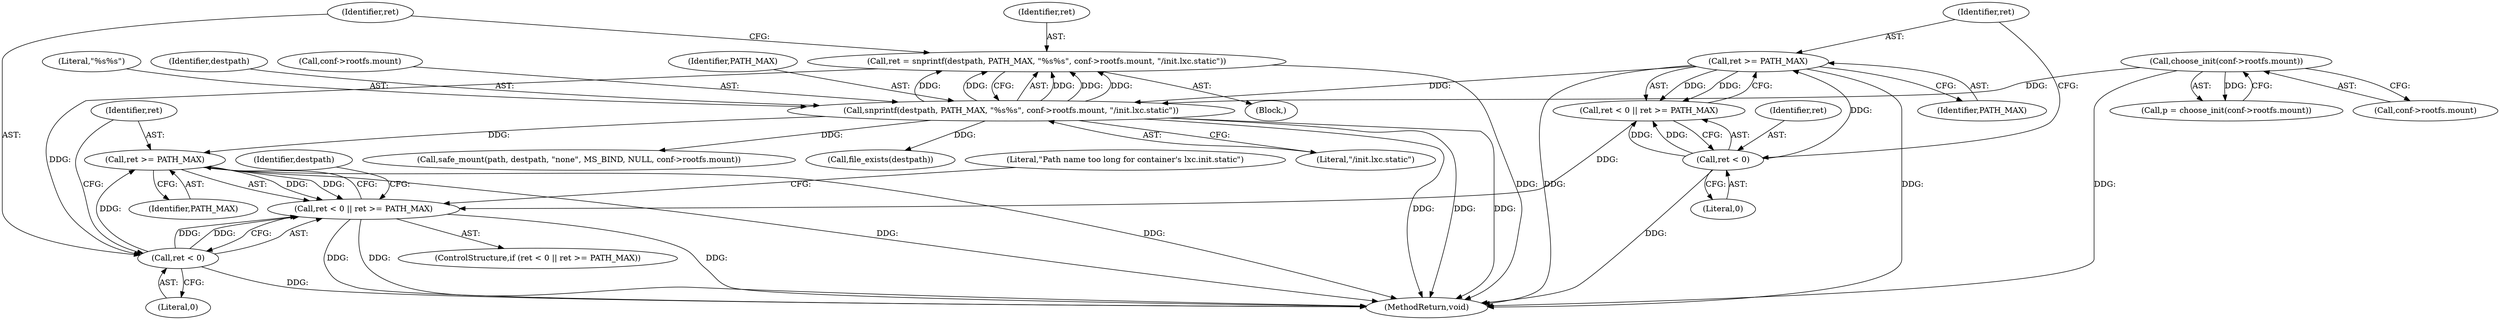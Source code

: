 digraph "0_lxc_592fd47a6245508b79fe6ac819fe6d3b2c1289be_2@API" {
"1000143" [label="(Call,ret = snprintf(destpath, PATH_MAX, \"%s%s\", conf->rootfs.mount, \"/init.lxc.static\"))"];
"1000145" [label="(Call,snprintf(destpath, PATH_MAX, \"%s%s\", conf->rootfs.mount, \"/init.lxc.static\"))"];
"1000127" [label="(Call,ret >= PATH_MAX)"];
"1000124" [label="(Call,ret < 0)"];
"1000110" [label="(Call,choose_init(conf->rootfs.mount))"];
"1000157" [label="(Call,ret < 0)"];
"1000156" [label="(Call,ret < 0 || ret >= PATH_MAX)"];
"1000160" [label="(Call,ret >= PATH_MAX)"];
"1000159" [label="(Literal,0)"];
"1000110" [label="(Call,choose_init(conf->rootfs.mount))"];
"1000156" [label="(Call,ret < 0 || ret >= PATH_MAX)"];
"1000162" [label="(Identifier,PATH_MAX)"];
"1000111" [label="(Call,conf->rootfs.mount)"];
"1000148" [label="(Literal,\"%s%s\")"];
"1000146" [label="(Identifier,destpath)"];
"1000190" [label="(Call,safe_mount(path, destpath, \"none\", MS_BIND, NULL, conf->rootfs.mount))"];
"1000108" [label="(Call,p = choose_init(conf->rootfs.mount))"];
"1000165" [label="(Literal,\"Path name too long for container's lxc.init.static\")"];
"1000169" [label="(Call,file_exists(destpath))"];
"1000154" [label="(Literal,\"/init.lxc.static\")"];
"1000149" [label="(Call,conf->rootfs.mount)"];
"1000127" [label="(Call,ret >= PATH_MAX)"];
"1000210" [label="(MethodReturn,void)"];
"1000160" [label="(Call,ret >= PATH_MAX)"];
"1000103" [label="(Block,)"];
"1000144" [label="(Identifier,ret)"];
"1000157" [label="(Call,ret < 0)"];
"1000126" [label="(Literal,0)"];
"1000158" [label="(Identifier,ret)"];
"1000161" [label="(Identifier,ret)"];
"1000128" [label="(Identifier,ret)"];
"1000145" [label="(Call,snprintf(destpath, PATH_MAX, \"%s%s\", conf->rootfs.mount, \"/init.lxc.static\"))"];
"1000125" [label="(Identifier,ret)"];
"1000170" [label="(Identifier,destpath)"];
"1000129" [label="(Identifier,PATH_MAX)"];
"1000123" [label="(Call,ret < 0 || ret >= PATH_MAX)"];
"1000124" [label="(Call,ret < 0)"];
"1000147" [label="(Identifier,PATH_MAX)"];
"1000155" [label="(ControlStructure,if (ret < 0 || ret >= PATH_MAX))"];
"1000143" [label="(Call,ret = snprintf(destpath, PATH_MAX, \"%s%s\", conf->rootfs.mount, \"/init.lxc.static\"))"];
"1000143" -> "1000103"  [label="AST: "];
"1000143" -> "1000145"  [label="CFG: "];
"1000144" -> "1000143"  [label="AST: "];
"1000145" -> "1000143"  [label="AST: "];
"1000158" -> "1000143"  [label="CFG: "];
"1000143" -> "1000210"  [label="DDG: "];
"1000145" -> "1000143"  [label="DDG: "];
"1000145" -> "1000143"  [label="DDG: "];
"1000145" -> "1000143"  [label="DDG: "];
"1000145" -> "1000143"  [label="DDG: "];
"1000145" -> "1000143"  [label="DDG: "];
"1000143" -> "1000157"  [label="DDG: "];
"1000145" -> "1000154"  [label="CFG: "];
"1000146" -> "1000145"  [label="AST: "];
"1000147" -> "1000145"  [label="AST: "];
"1000148" -> "1000145"  [label="AST: "];
"1000149" -> "1000145"  [label="AST: "];
"1000154" -> "1000145"  [label="AST: "];
"1000145" -> "1000210"  [label="DDG: "];
"1000145" -> "1000210"  [label="DDG: "];
"1000145" -> "1000210"  [label="DDG: "];
"1000127" -> "1000145"  [label="DDG: "];
"1000110" -> "1000145"  [label="DDG: "];
"1000145" -> "1000160"  [label="DDG: "];
"1000145" -> "1000169"  [label="DDG: "];
"1000145" -> "1000190"  [label="DDG: "];
"1000127" -> "1000123"  [label="AST: "];
"1000127" -> "1000129"  [label="CFG: "];
"1000128" -> "1000127"  [label="AST: "];
"1000129" -> "1000127"  [label="AST: "];
"1000123" -> "1000127"  [label="CFG: "];
"1000127" -> "1000210"  [label="DDG: "];
"1000127" -> "1000210"  [label="DDG: "];
"1000127" -> "1000123"  [label="DDG: "];
"1000127" -> "1000123"  [label="DDG: "];
"1000124" -> "1000127"  [label="DDG: "];
"1000124" -> "1000123"  [label="AST: "];
"1000124" -> "1000126"  [label="CFG: "];
"1000125" -> "1000124"  [label="AST: "];
"1000126" -> "1000124"  [label="AST: "];
"1000128" -> "1000124"  [label="CFG: "];
"1000123" -> "1000124"  [label="CFG: "];
"1000124" -> "1000210"  [label="DDG: "];
"1000124" -> "1000123"  [label="DDG: "];
"1000124" -> "1000123"  [label="DDG: "];
"1000110" -> "1000108"  [label="AST: "];
"1000110" -> "1000111"  [label="CFG: "];
"1000111" -> "1000110"  [label="AST: "];
"1000108" -> "1000110"  [label="CFG: "];
"1000110" -> "1000210"  [label="DDG: "];
"1000110" -> "1000108"  [label="DDG: "];
"1000157" -> "1000156"  [label="AST: "];
"1000157" -> "1000159"  [label="CFG: "];
"1000158" -> "1000157"  [label="AST: "];
"1000159" -> "1000157"  [label="AST: "];
"1000161" -> "1000157"  [label="CFG: "];
"1000156" -> "1000157"  [label="CFG: "];
"1000157" -> "1000210"  [label="DDG: "];
"1000157" -> "1000156"  [label="DDG: "];
"1000157" -> "1000156"  [label="DDG: "];
"1000157" -> "1000160"  [label="DDG: "];
"1000156" -> "1000155"  [label="AST: "];
"1000156" -> "1000160"  [label="CFG: "];
"1000160" -> "1000156"  [label="AST: "];
"1000165" -> "1000156"  [label="CFG: "];
"1000170" -> "1000156"  [label="CFG: "];
"1000156" -> "1000210"  [label="DDG: "];
"1000156" -> "1000210"  [label="DDG: "];
"1000156" -> "1000210"  [label="DDG: "];
"1000160" -> "1000156"  [label="DDG: "];
"1000160" -> "1000156"  [label="DDG: "];
"1000123" -> "1000156"  [label="DDG: "];
"1000160" -> "1000162"  [label="CFG: "];
"1000161" -> "1000160"  [label="AST: "];
"1000162" -> "1000160"  [label="AST: "];
"1000160" -> "1000210"  [label="DDG: "];
"1000160" -> "1000210"  [label="DDG: "];
}
